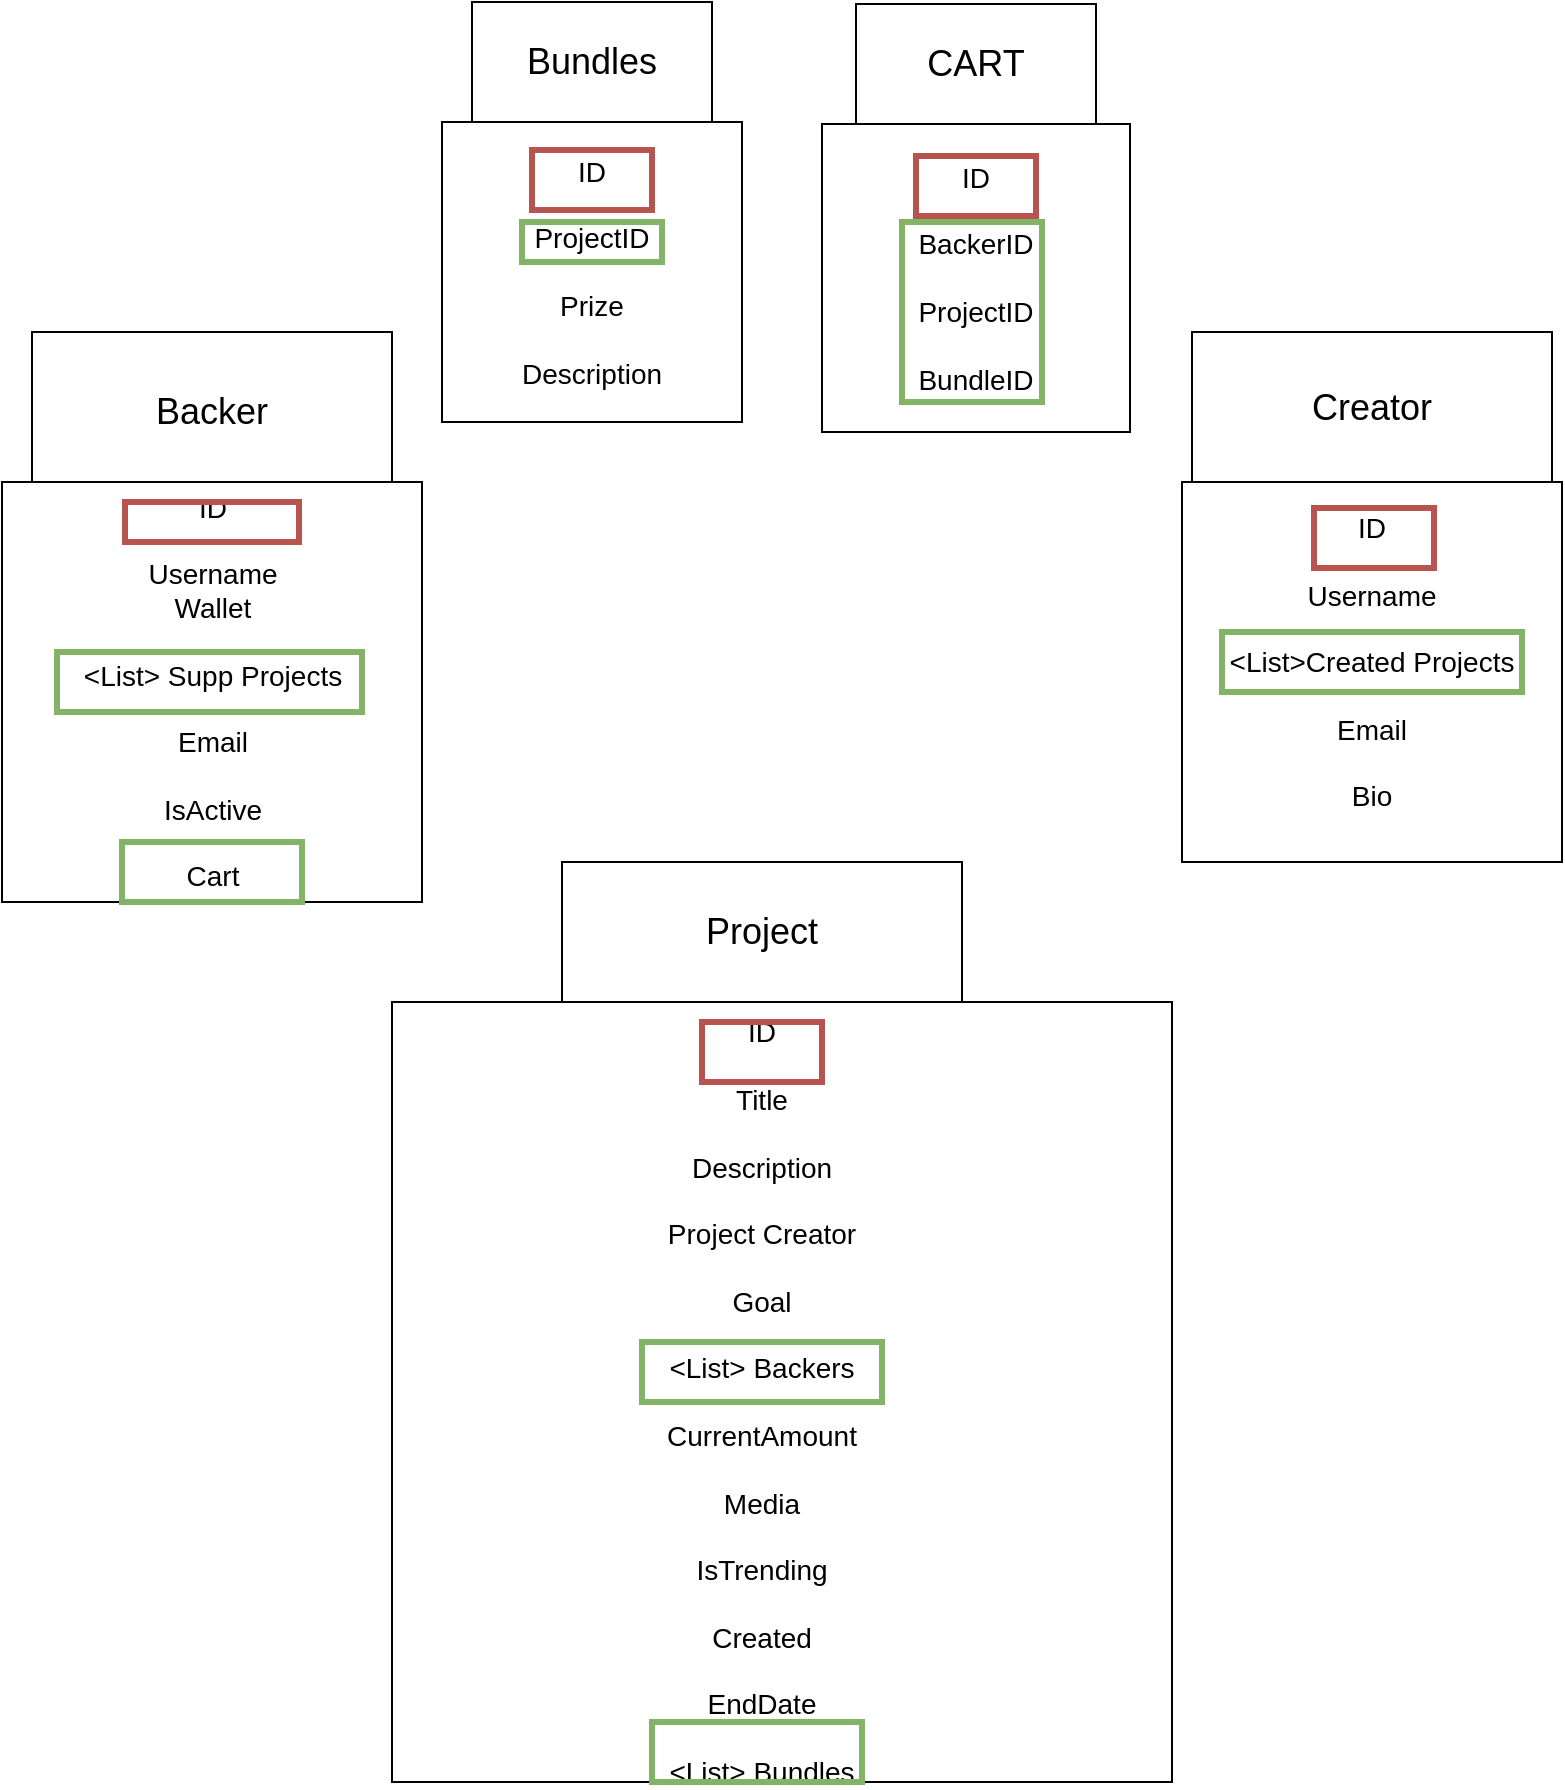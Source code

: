 <mxfile version="13.9.8" type="device"><diagram id="z4NY-CRAN8Iqdoqhpu5Z" name="Page-1"><mxGraphModel dx="1527" dy="981" grid="1" gridSize="10" guides="1" tooltips="1" connect="1" arrows="1" fold="1" page="1" pageScale="1" pageWidth="827" pageHeight="1169" math="0" shadow="0"><root><mxCell id="0"/><mxCell id="1" parent="0"/><mxCell id="ml9_eG9htWzkz7weZCml-1" value="&lt;font style=&quot;font-size: 18px&quot;&gt;Backer&lt;/font&gt;" style="rounded=0;whiteSpace=wrap;html=1;" vertex="1" parent="1"><mxGeometry x="25" y="305" width="180" height="80" as="geometry"/></mxCell><mxCell id="ml9_eG9htWzkz7weZCml-3" value="&lt;font style=&quot;font-size: 18px&quot;&gt;Project&lt;/font&gt;" style="rounded=0;whiteSpace=wrap;html=1;" vertex="1" parent="1"><mxGeometry x="290" y="570" width="200" height="70" as="geometry"/></mxCell><mxCell id="ml9_eG9htWzkz7weZCml-4" value="&lt;font style=&quot;font-size: 18px&quot;&gt;Creator&lt;/font&gt;" style="rounded=0;whiteSpace=wrap;html=1;" vertex="1" parent="1"><mxGeometry x="605" y="305" width="180" height="75" as="geometry"/></mxCell><mxCell id="ml9_eG9htWzkz7weZCml-6" value="" style="whiteSpace=wrap;html=1;aspect=fixed;" vertex="1" parent="1"><mxGeometry x="10" y="380" width="210" height="210" as="geometry"/></mxCell><mxCell id="ml9_eG9htWzkz7weZCml-7" value="&lt;font style=&quot;font-size: 14px&quot;&gt;ID&lt;br&gt;&lt;br&gt;Username&lt;br&gt;Wallet&lt;br&gt;&lt;br&gt;&amp;lt;List&amp;gt; Supp Projects&lt;br&gt;&lt;br&gt;Email&lt;br&gt;&lt;br&gt;IsActive&lt;br&gt;&lt;br&gt;Cart&lt;br&gt;&lt;/font&gt;" style="text;html=1;strokeColor=none;fillColor=none;align=center;verticalAlign=middle;whiteSpace=wrap;rounded=0;" vertex="1" parent="1"><mxGeometry x="37.5" y="475" width="155" height="20" as="geometry"/></mxCell><mxCell id="ml9_eG9htWzkz7weZCml-8" value="" style="whiteSpace=wrap;html=1;aspect=fixed;" vertex="1" parent="1"><mxGeometry x="600" y="380" width="190" height="190" as="geometry"/></mxCell><mxCell id="ml9_eG9htWzkz7weZCml-9" value="&lt;font style=&quot;font-size: 14px&quot;&gt;ID&lt;br&gt;&lt;br&gt;Username&lt;br&gt;&lt;br&gt;&amp;lt;List&amp;gt;Created Projects&lt;br&gt;&lt;br&gt;Email&lt;br&gt;&lt;br&gt;Bio&lt;/font&gt;" style="text;html=1;strokeColor=none;fillColor=none;align=center;verticalAlign=middle;whiteSpace=wrap;rounded=0;" vertex="1" parent="1"><mxGeometry x="620" y="460" width="150" height="20" as="geometry"/></mxCell><mxCell id="ml9_eG9htWzkz7weZCml-12" value="" style="whiteSpace=wrap;html=1;aspect=fixed;" vertex="1" parent="1"><mxGeometry x="205" y="640" width="390" height="390" as="geometry"/></mxCell><mxCell id="ml9_eG9htWzkz7weZCml-13" value="&lt;font style=&quot;font-size: 14px&quot;&gt;ID&lt;br&gt;&lt;br&gt;Title&lt;br&gt;&lt;br&gt;Description&lt;br&gt;&lt;br&gt;Project Creator&lt;br&gt;&lt;br&gt;Goal&lt;br&gt;&lt;br&gt;&amp;lt;List&amp;gt; Backers&lt;br&gt;&lt;br&gt;CurrentAmount&lt;br&gt;&lt;br&gt;Media&lt;br&gt;&lt;br&gt;IsTrending&lt;br&gt;&lt;br&gt;Created&lt;br&gt;&lt;br&gt;EndDate&lt;br&gt;&lt;br&gt;&amp;lt;List&amp;gt; Bundles&lt;br&gt;&lt;/font&gt;" style="text;html=1;strokeColor=none;fillColor=none;align=center;verticalAlign=middle;whiteSpace=wrap;rounded=0;" vertex="1" parent="1"><mxGeometry x="340" y="830" width="100" height="20" as="geometry"/></mxCell><mxCell id="ml9_eG9htWzkz7weZCml-15" value="&lt;font style=&quot;font-size: 18px&quot;&gt;Bundles&lt;/font&gt;" style="rounded=0;whiteSpace=wrap;html=1;" vertex="1" parent="1"><mxGeometry x="245" y="140" width="120" height="60" as="geometry"/></mxCell><mxCell id="ml9_eG9htWzkz7weZCml-16" value="&lt;font style=&quot;font-size: 14px&quot;&gt;ID&lt;br&gt;&lt;br&gt;ProjectID&lt;br&gt;&lt;br&gt;Prize&lt;br&gt;&lt;br&gt;Description&lt;/font&gt;" style="whiteSpace=wrap;html=1;aspect=fixed;" vertex="1" parent="1"><mxGeometry x="230" y="200" width="150" height="150" as="geometry"/></mxCell><mxCell id="ml9_eG9htWzkz7weZCml-17" value="&lt;font style=&quot;font-size: 14px&quot;&gt;ID&lt;br&gt;&lt;br&gt;BackerID&lt;br&gt;&lt;br&gt;ProjectID&lt;br&gt;&lt;br&gt;BundleID&lt;/font&gt;" style="whiteSpace=wrap;html=1;aspect=fixed;" vertex="1" parent="1"><mxGeometry x="420" y="201" width="154" height="154" as="geometry"/></mxCell><mxCell id="ml9_eG9htWzkz7weZCml-18" value="&lt;font style=&quot;font-size: 18px&quot;&gt;CART&lt;/font&gt;" style="rounded=0;whiteSpace=wrap;html=1;" vertex="1" parent="1"><mxGeometry x="437" y="141" width="120" height="60" as="geometry"/></mxCell><mxCell id="ml9_eG9htWzkz7weZCml-19" value="" style="rounded=0;whiteSpace=wrap;html=1;strokeColor=#b85450;fillColor=none;strokeWidth=3;" vertex="1" parent="1"><mxGeometry x="71.5" y="390" width="87" height="20" as="geometry"/></mxCell><mxCell id="ml9_eG9htWzkz7weZCml-20" value="" style="rounded=0;whiteSpace=wrap;html=1;strokeWidth=3;strokeColor=#b85450;fillColor=none;" vertex="1" parent="1"><mxGeometry x="360" y="650" width="60" height="30" as="geometry"/></mxCell><mxCell id="ml9_eG9htWzkz7weZCml-21" value="" style="rounded=0;whiteSpace=wrap;html=1;strokeWidth=3;strokeColor=#b85450;fillColor=none;" vertex="1" parent="1"><mxGeometry x="467" y="217" width="60" height="30" as="geometry"/></mxCell><mxCell id="ml9_eG9htWzkz7weZCml-22" value="" style="rounded=0;whiteSpace=wrap;html=1;strokeWidth=3;strokeColor=#b85450;fillColor=none;" vertex="1" parent="1"><mxGeometry x="275" y="214" width="60" height="30" as="geometry"/></mxCell><mxCell id="ml9_eG9htWzkz7weZCml-23" value="" style="rounded=0;whiteSpace=wrap;html=1;strokeWidth=3;strokeColor=#b85450;fillColor=none;" vertex="1" parent="1"><mxGeometry x="666" y="393" width="60" height="30" as="geometry"/></mxCell><mxCell id="ml9_eG9htWzkz7weZCml-24" value="" style="rounded=0;whiteSpace=wrap;html=1;strokeWidth=3;strokeColor=#82b366;fillColor=none;" vertex="1" parent="1"><mxGeometry x="37.5" y="465" width="152.5" height="30" as="geometry"/></mxCell><mxCell id="ml9_eG9htWzkz7weZCml-25" value="" style="rounded=0;whiteSpace=wrap;html=1;strokeWidth=3;strokeColor=#82b366;fillColor=none;" vertex="1" parent="1"><mxGeometry x="270" y="250" width="70" height="20" as="geometry"/></mxCell><mxCell id="ml9_eG9htWzkz7weZCml-26" value="" style="rounded=0;whiteSpace=wrap;html=1;strokeWidth=3;strokeColor=#82b366;fillColor=none;" vertex="1" parent="1"><mxGeometry x="620" y="455" width="150" height="30" as="geometry"/></mxCell><mxCell id="ml9_eG9htWzkz7weZCml-27" value="" style="rounded=0;whiteSpace=wrap;html=1;strokeWidth=3;strokeColor=#82b366;fillColor=none;" vertex="1" parent="1"><mxGeometry x="460" y="250" width="70" height="90" as="geometry"/></mxCell><mxCell id="ml9_eG9htWzkz7weZCml-28" value="" style="rounded=0;whiteSpace=wrap;html=1;strokeWidth=3;strokeColor=#82b366;fillColor=none;" vertex="1" parent="1"><mxGeometry x="330" y="810" width="120" height="30" as="geometry"/></mxCell><mxCell id="ml9_eG9htWzkz7weZCml-29" value="" style="rounded=0;whiteSpace=wrap;html=1;strokeWidth=3;strokeColor=#82b366;fillColor=none;" vertex="1" parent="1"><mxGeometry x="70" y="560" width="90" height="30" as="geometry"/></mxCell><mxCell id="ml9_eG9htWzkz7weZCml-30" value="" style="rounded=0;whiteSpace=wrap;html=1;strokeWidth=3;strokeColor=#82b366;fillColor=none;" vertex="1" parent="1"><mxGeometry x="335" y="1000" width="105" height="30" as="geometry"/></mxCell></root></mxGraphModel></diagram></mxfile>